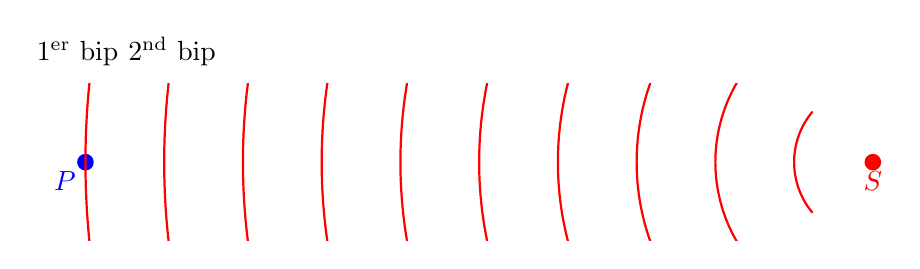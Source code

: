 \begin{tikzpicture}[scale=1]

% Centre
\coordinate (P)  at (-10,0);
\fill[blue] (P) circle (3pt)node[below left]{$P$};

% Centre
\coordinate (S)  at (0,0);
\fill[red] (S) circle (3pt) node[below]{$S$};

\begin{scope}
    \clip (-10.5,-1) rectangle (-0.5,1);
% Les arcs
\foreach \r in {1,...,10} {
  \draw[red,thick] (-\r,0) arc (0:40:-\r cm);
  \draw[red,thick] (-\r,0) arc (0:-40:-\r cm);
}
\end{scope}

\node[above] at (-10.1,1.1)  {$1^{\text{er}}$ bip};
\node[above] at (-8.9,1.1)  {$2^{\text{nd}}$ bip};
\end{tikzpicture}
